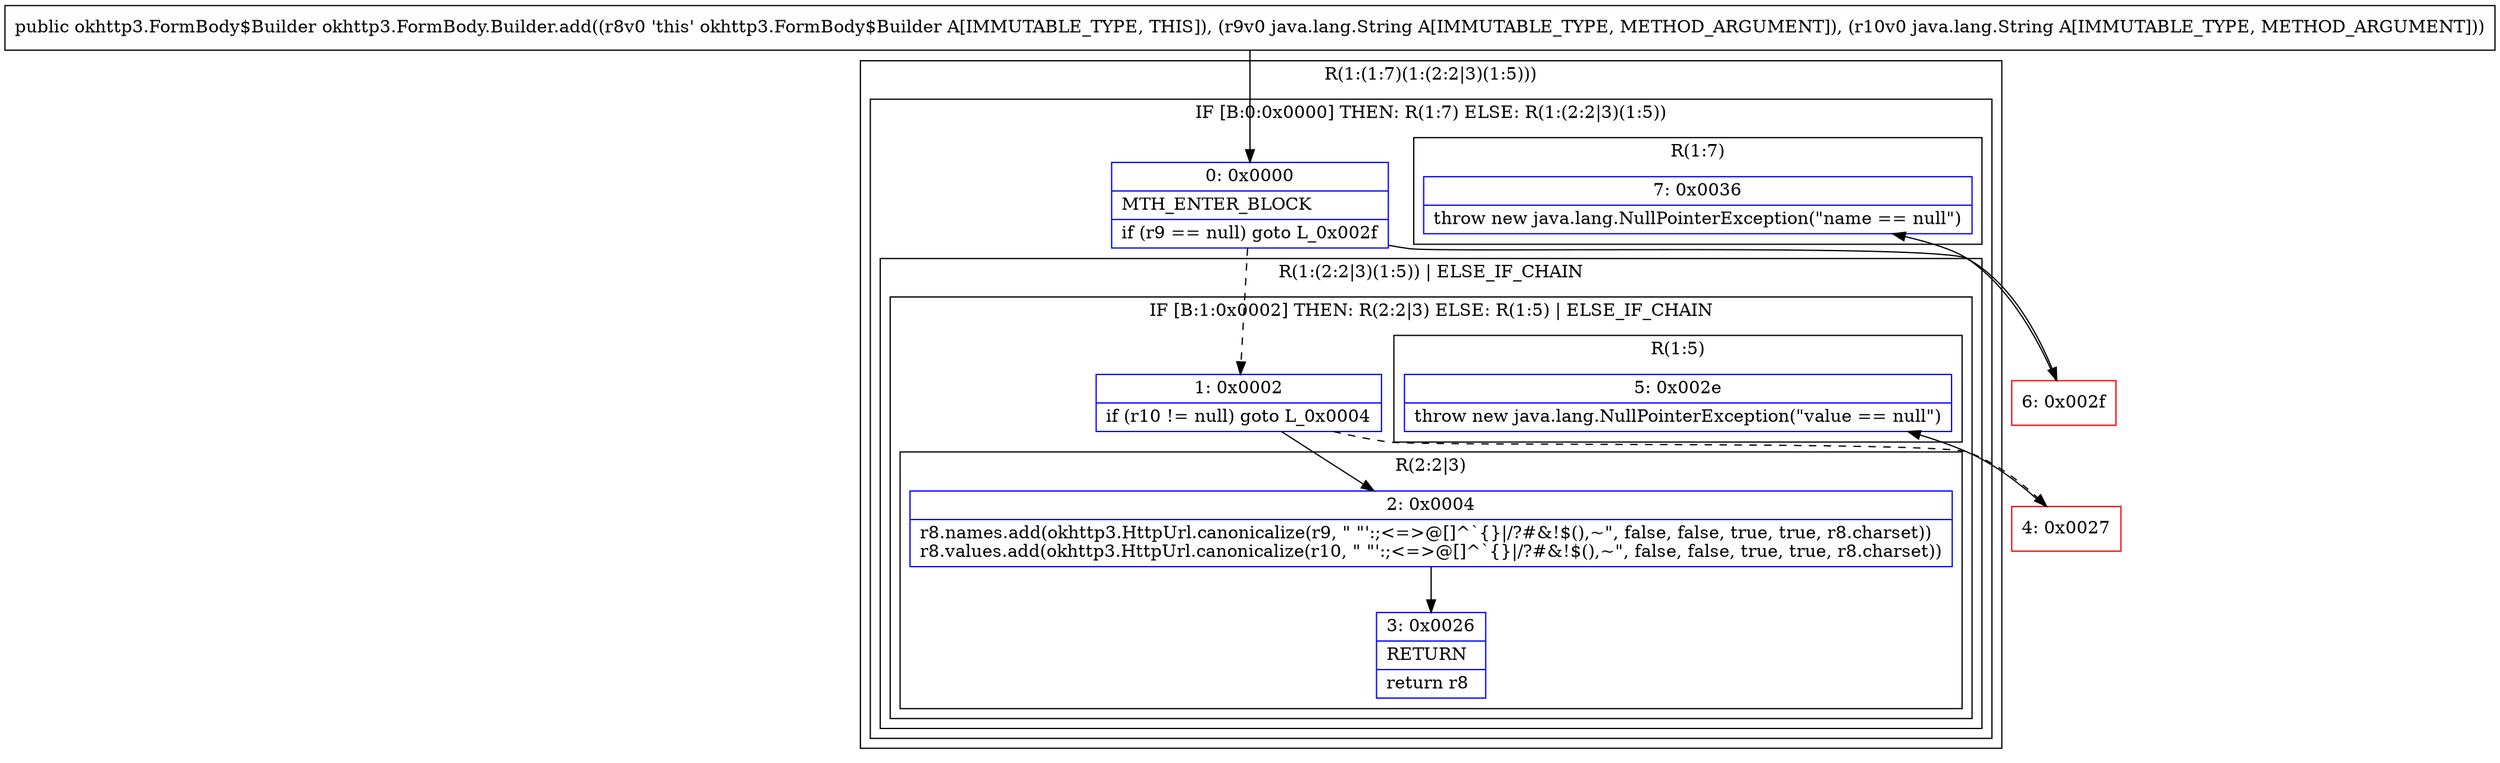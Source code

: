 digraph "CFG forokhttp3.FormBody.Builder.add(Ljava\/lang\/String;Ljava\/lang\/String;)Lokhttp3\/FormBody$Builder;" {
subgraph cluster_Region_2022973451 {
label = "R(1:(1:7)(1:(2:2|3)(1:5)))";
node [shape=record,color=blue];
subgraph cluster_IfRegion_1369462465 {
label = "IF [B:0:0x0000] THEN: R(1:7) ELSE: R(1:(2:2|3)(1:5))";
node [shape=record,color=blue];
Node_0 [shape=record,label="{0\:\ 0x0000|MTH_ENTER_BLOCK\l|if (r9 == null) goto L_0x002f\l}"];
subgraph cluster_Region_1702890756 {
label = "R(1:7)";
node [shape=record,color=blue];
Node_7 [shape=record,label="{7\:\ 0x0036|throw new java.lang.NullPointerException(\"name == null\")\l}"];
}
subgraph cluster_Region_418214578 {
label = "R(1:(2:2|3)(1:5)) | ELSE_IF_CHAIN\l";
node [shape=record,color=blue];
subgraph cluster_IfRegion_1092652508 {
label = "IF [B:1:0x0002] THEN: R(2:2|3) ELSE: R(1:5) | ELSE_IF_CHAIN\l";
node [shape=record,color=blue];
Node_1 [shape=record,label="{1\:\ 0x0002|if (r10 != null) goto L_0x0004\l}"];
subgraph cluster_Region_317054311 {
label = "R(2:2|3)";
node [shape=record,color=blue];
Node_2 [shape=record,label="{2\:\ 0x0004|r8.names.add(okhttp3.HttpUrl.canonicalize(r9, \" \"':;\<=\>@[]^`\{\}\|\/?#&!$(),~\", false, false, true, true, r8.charset))\lr8.values.add(okhttp3.HttpUrl.canonicalize(r10, \" \"':;\<=\>@[]^`\{\}\|\/?#&!$(),~\", false, false, true, true, r8.charset))\l}"];
Node_3 [shape=record,label="{3\:\ 0x0026|RETURN\l|return r8\l}"];
}
subgraph cluster_Region_2003311122 {
label = "R(1:5)";
node [shape=record,color=blue];
Node_5 [shape=record,label="{5\:\ 0x002e|throw new java.lang.NullPointerException(\"value == null\")\l}"];
}
}
}
}
}
Node_4 [shape=record,color=red,label="{4\:\ 0x0027}"];
Node_6 [shape=record,color=red,label="{6\:\ 0x002f}"];
MethodNode[shape=record,label="{public okhttp3.FormBody$Builder okhttp3.FormBody.Builder.add((r8v0 'this' okhttp3.FormBody$Builder A[IMMUTABLE_TYPE, THIS]), (r9v0 java.lang.String A[IMMUTABLE_TYPE, METHOD_ARGUMENT]), (r10v0 java.lang.String A[IMMUTABLE_TYPE, METHOD_ARGUMENT])) }"];
MethodNode -> Node_0;
Node_0 -> Node_1[style=dashed];
Node_0 -> Node_6;
Node_1 -> Node_2;
Node_1 -> Node_4[style=dashed];
Node_2 -> Node_3;
Node_4 -> Node_5;
Node_6 -> Node_7;
}

